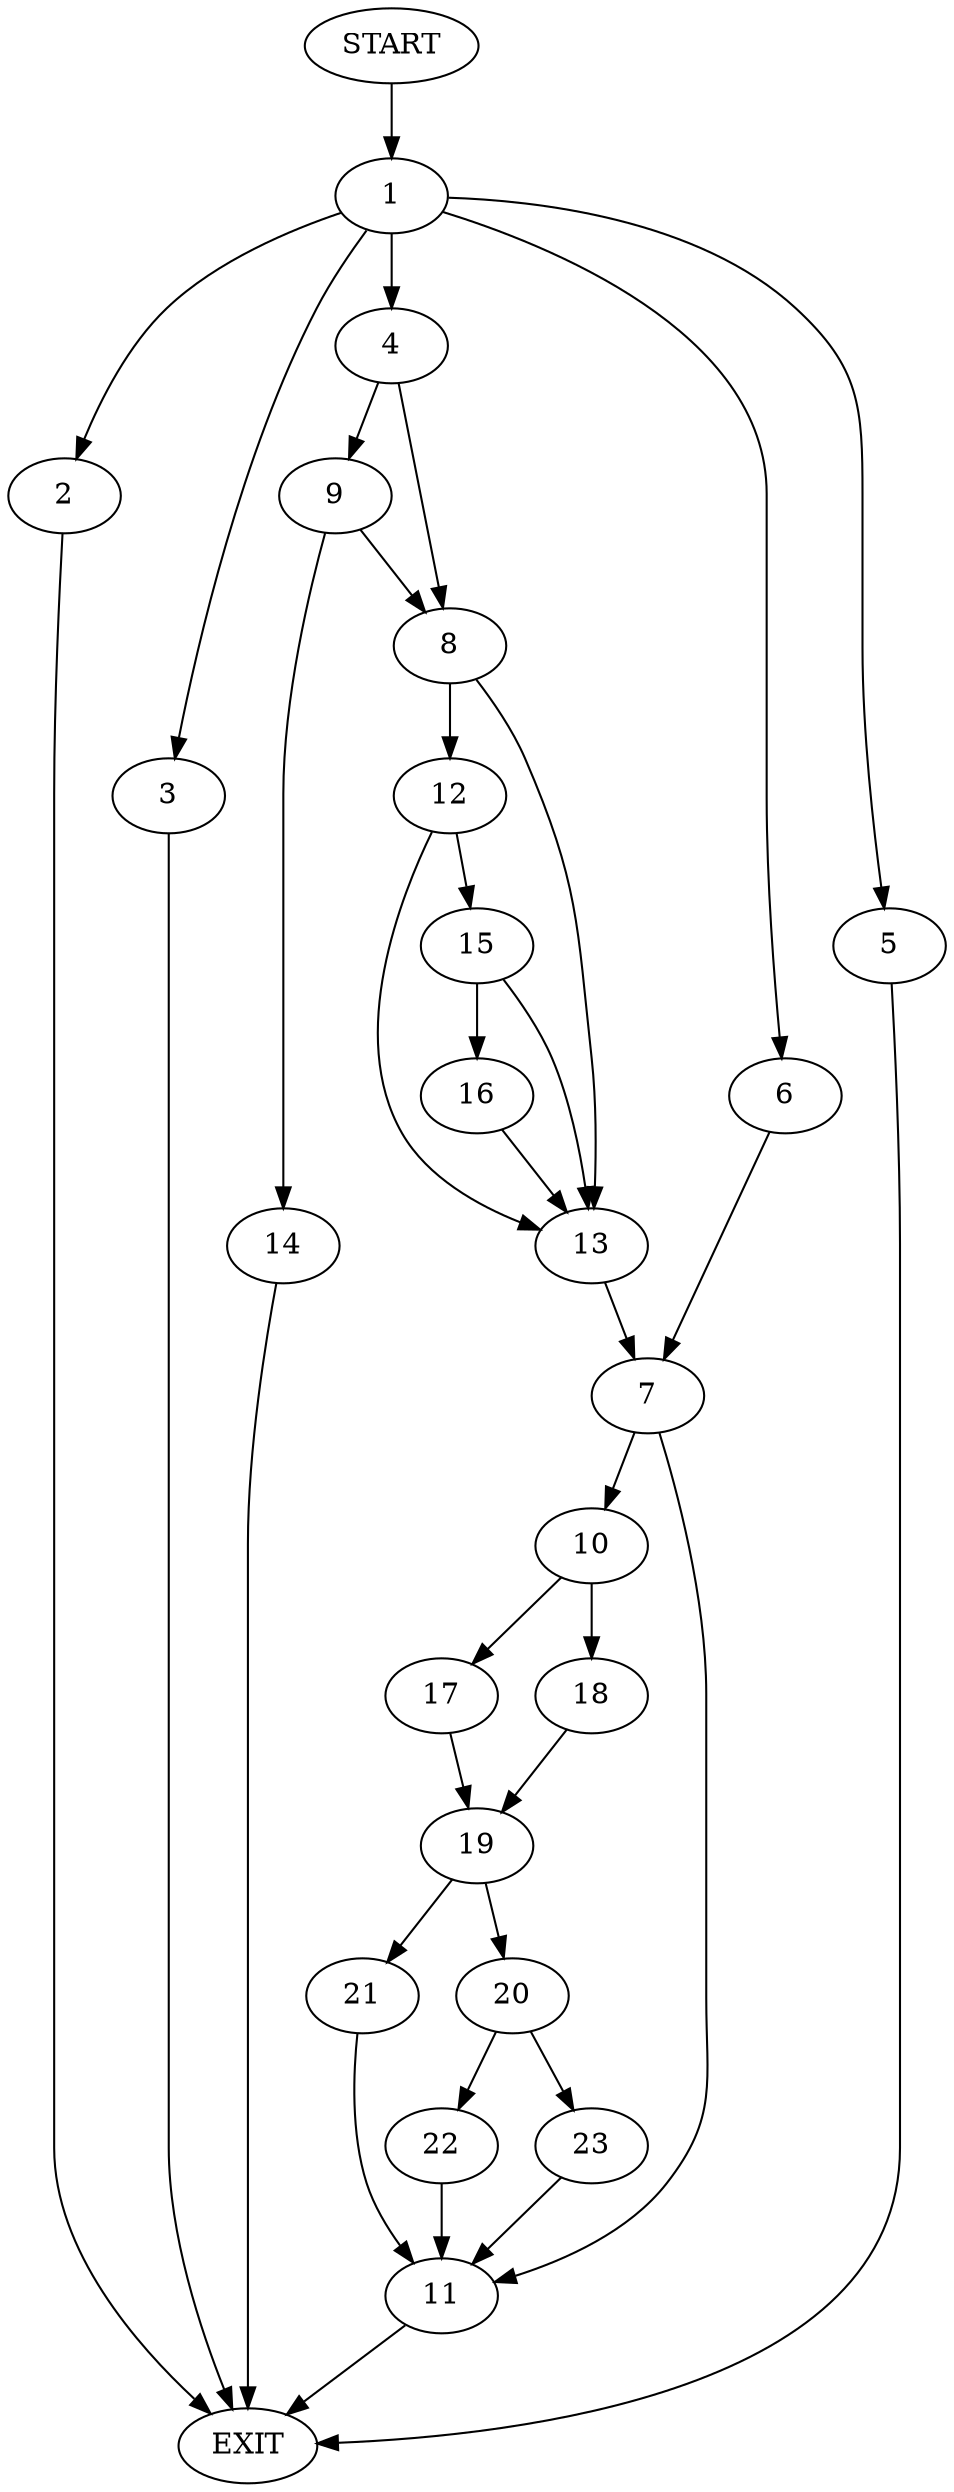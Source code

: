 digraph {
0 [label="START"]
24 [label="EXIT"]
0 -> 1
1 -> 2
1 -> 3
1 -> 4
1 -> 5
1 -> 6
3 -> 24
2 -> 24
5 -> 24
6 -> 7
4 -> 8
4 -> 9
7 -> 10
7 -> 11
8 -> 12
8 -> 13
9 -> 8
9 -> 14
14 -> 24
12 -> 13
12 -> 15
13 -> 7
15 -> 16
15 -> 13
16 -> 13
10 -> 17
10 -> 18
11 -> 24
17 -> 19
18 -> 19
19 -> 20
19 -> 21
20 -> 22
20 -> 23
21 -> 11
22 -> 11
23 -> 11
}
